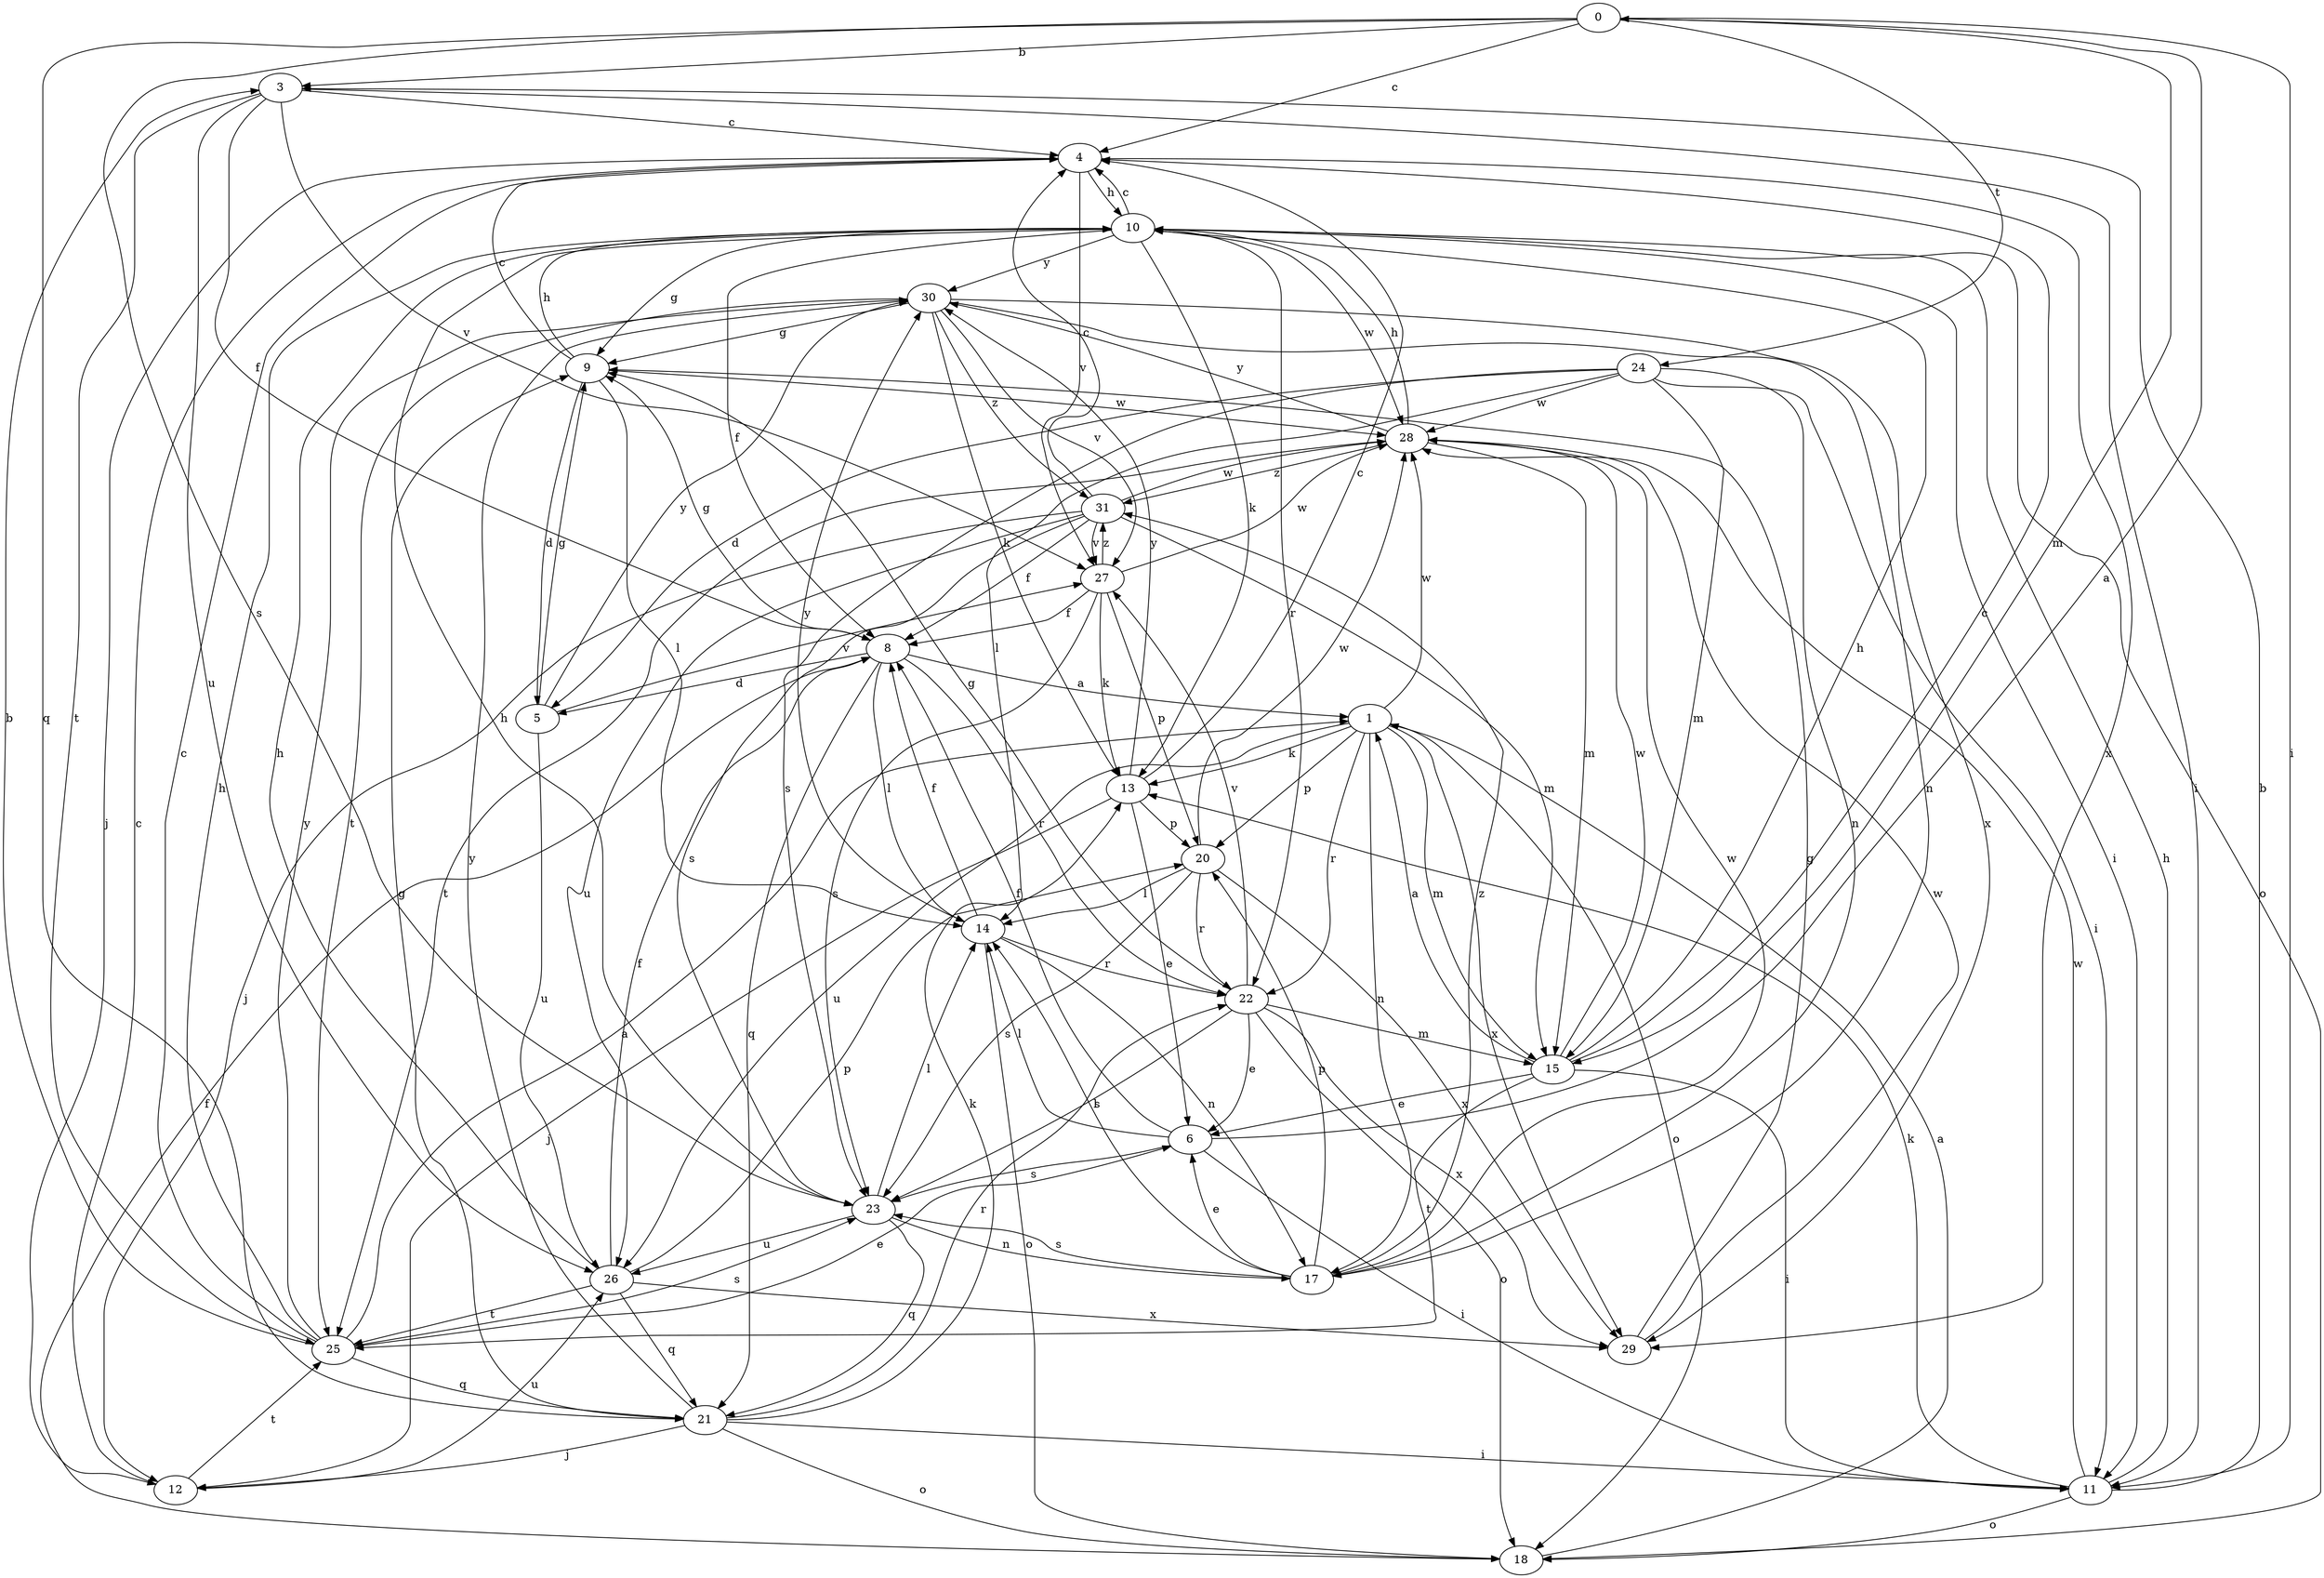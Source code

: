 strict digraph  {
0;
1;
3;
4;
5;
6;
8;
9;
10;
11;
12;
13;
14;
15;
17;
18;
20;
21;
22;
23;
24;
25;
26;
27;
28;
29;
30;
31;
0 -> 3  [label=b];
0 -> 4  [label=c];
0 -> 11  [label=i];
0 -> 15  [label=m];
0 -> 21  [label=q];
0 -> 23  [label=s];
0 -> 24  [label=t];
1 -> 13  [label=k];
1 -> 15  [label=m];
1 -> 17  [label=n];
1 -> 18  [label=o];
1 -> 20  [label=p];
1 -> 22  [label=r];
1 -> 26  [label=u];
1 -> 28  [label=w];
1 -> 29  [label=x];
3 -> 4  [label=c];
3 -> 8  [label=f];
3 -> 11  [label=i];
3 -> 25  [label=t];
3 -> 26  [label=u];
3 -> 27  [label=v];
4 -> 10  [label=h];
4 -> 12  [label=j];
4 -> 27  [label=v];
4 -> 29  [label=x];
5 -> 9  [label=g];
5 -> 26  [label=u];
5 -> 27  [label=v];
5 -> 30  [label=y];
6 -> 0  [label=a];
6 -> 8  [label=f];
6 -> 11  [label=i];
6 -> 14  [label=l];
6 -> 23  [label=s];
8 -> 1  [label=a];
8 -> 5  [label=d];
8 -> 9  [label=g];
8 -> 14  [label=l];
8 -> 21  [label=q];
8 -> 22  [label=r];
9 -> 4  [label=c];
9 -> 5  [label=d];
9 -> 10  [label=h];
9 -> 14  [label=l];
9 -> 28  [label=w];
10 -> 4  [label=c];
10 -> 8  [label=f];
10 -> 9  [label=g];
10 -> 11  [label=i];
10 -> 13  [label=k];
10 -> 18  [label=o];
10 -> 22  [label=r];
10 -> 28  [label=w];
10 -> 30  [label=y];
11 -> 3  [label=b];
11 -> 10  [label=h];
11 -> 13  [label=k];
11 -> 18  [label=o];
11 -> 28  [label=w];
12 -> 4  [label=c];
12 -> 25  [label=t];
12 -> 26  [label=u];
13 -> 4  [label=c];
13 -> 6  [label=e];
13 -> 12  [label=j];
13 -> 20  [label=p];
13 -> 30  [label=y];
14 -> 8  [label=f];
14 -> 17  [label=n];
14 -> 18  [label=o];
14 -> 22  [label=r];
14 -> 30  [label=y];
15 -> 1  [label=a];
15 -> 4  [label=c];
15 -> 6  [label=e];
15 -> 10  [label=h];
15 -> 11  [label=i];
15 -> 25  [label=t];
15 -> 28  [label=w];
17 -> 6  [label=e];
17 -> 14  [label=l];
17 -> 20  [label=p];
17 -> 23  [label=s];
17 -> 28  [label=w];
17 -> 31  [label=z];
18 -> 1  [label=a];
18 -> 8  [label=f];
20 -> 14  [label=l];
20 -> 22  [label=r];
20 -> 23  [label=s];
20 -> 28  [label=w];
20 -> 29  [label=x];
21 -> 9  [label=g];
21 -> 11  [label=i];
21 -> 12  [label=j];
21 -> 13  [label=k];
21 -> 18  [label=o];
21 -> 22  [label=r];
21 -> 30  [label=y];
22 -> 6  [label=e];
22 -> 9  [label=g];
22 -> 15  [label=m];
22 -> 18  [label=o];
22 -> 23  [label=s];
22 -> 27  [label=v];
22 -> 29  [label=x];
23 -> 10  [label=h];
23 -> 14  [label=l];
23 -> 17  [label=n];
23 -> 21  [label=q];
23 -> 26  [label=u];
24 -> 5  [label=d];
24 -> 11  [label=i];
24 -> 14  [label=l];
24 -> 15  [label=m];
24 -> 17  [label=n];
24 -> 23  [label=s];
24 -> 28  [label=w];
25 -> 1  [label=a];
25 -> 3  [label=b];
25 -> 4  [label=c];
25 -> 6  [label=e];
25 -> 10  [label=h];
25 -> 21  [label=q];
25 -> 23  [label=s];
25 -> 30  [label=y];
26 -> 8  [label=f];
26 -> 10  [label=h];
26 -> 20  [label=p];
26 -> 21  [label=q];
26 -> 25  [label=t];
26 -> 29  [label=x];
27 -> 8  [label=f];
27 -> 13  [label=k];
27 -> 20  [label=p];
27 -> 23  [label=s];
27 -> 28  [label=w];
27 -> 31  [label=z];
28 -> 10  [label=h];
28 -> 15  [label=m];
28 -> 25  [label=t];
28 -> 30  [label=y];
28 -> 31  [label=z];
29 -> 9  [label=g];
29 -> 28  [label=w];
30 -> 9  [label=g];
30 -> 13  [label=k];
30 -> 17  [label=n];
30 -> 25  [label=t];
30 -> 27  [label=v];
30 -> 29  [label=x];
30 -> 31  [label=z];
31 -> 4  [label=c];
31 -> 8  [label=f];
31 -> 12  [label=j];
31 -> 15  [label=m];
31 -> 23  [label=s];
31 -> 26  [label=u];
31 -> 27  [label=v];
31 -> 28  [label=w];
}
